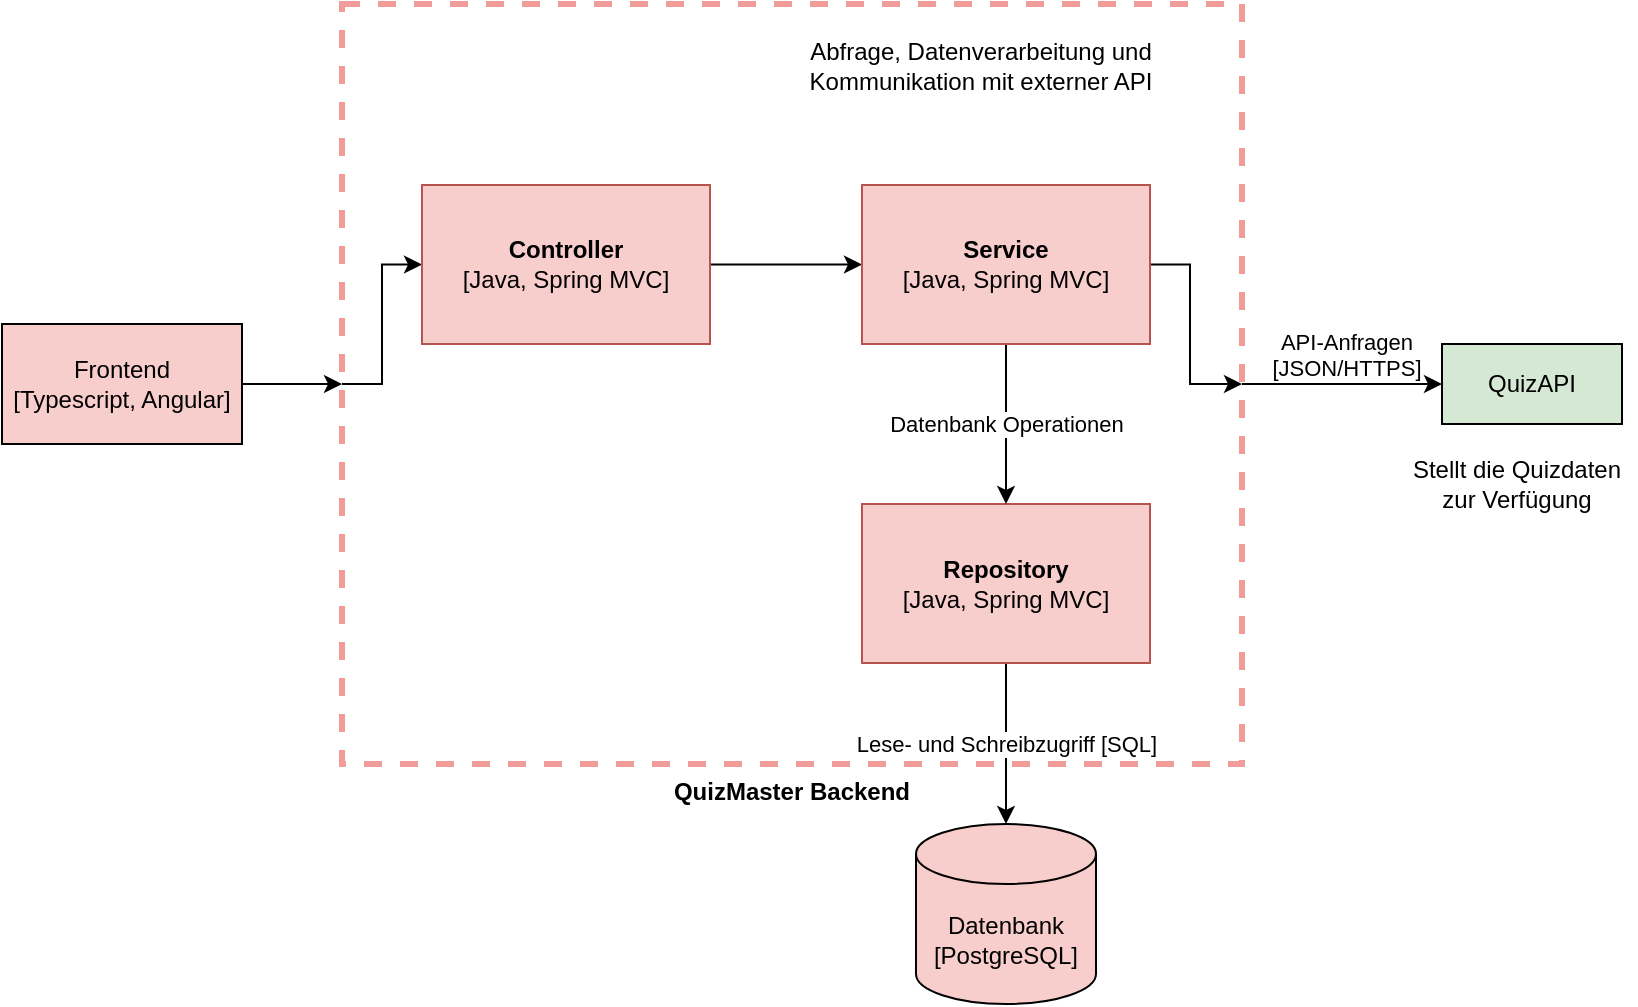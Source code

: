 <mxfile version="21.5.0" type="github">
  <diagram name="Seite-1" id="0H7Wv0I9xIKGGqjf-HuO">
    <mxGraphModel dx="1562" dy="826" grid="1" gridSize="10" guides="1" tooltips="1" connect="1" arrows="1" fold="1" page="1" pageScale="1" pageWidth="827" pageHeight="1169" math="0" shadow="0">
      <root>
        <mxCell id="0" />
        <mxCell id="1" parent="0" />
        <mxCell id="5vWt6P3W-9Mnp_LDG-WE-1" style="edgeStyle=orthogonalEdgeStyle;rounded=0;orthogonalLoop=1;jettySize=auto;html=1;exitX=1;exitY=0.5;exitDx=0;exitDy=0;entryX=0;entryY=0.5;entryDx=0;entryDy=0;fontColor=#000000;strokeColor=#000000;" edge="1" parent="1" source="5vWt6P3W-9Mnp_LDG-WE-4" target="5vWt6P3W-9Mnp_LDG-WE-5">
          <mxGeometry relative="1" as="geometry" />
        </mxCell>
        <mxCell id="5vWt6P3W-9Mnp_LDG-WE-2" value="&lt;div&gt;API-Anfragen&lt;/div&gt;&lt;div&gt;[JSON/HTTPS]&lt;br&gt;&lt;/div&gt;" style="edgeLabel;html=1;align=center;verticalAlign=bottom;resizable=0;points=[];fontColor=#000000;labelPosition=center;verticalLabelPosition=top;" vertex="1" connectable="0" parent="5vWt6P3W-9Mnp_LDG-WE-1">
          <mxGeometry x="-0.191" y="-4" relative="1" as="geometry">
            <mxPoint x="11" y="-4" as="offset" />
          </mxGeometry>
        </mxCell>
        <mxCell id="5vWt6P3W-9Mnp_LDG-WE-23" style="edgeStyle=orthogonalEdgeStyle;rounded=0;orthogonalLoop=1;jettySize=auto;html=1;exitX=0;exitY=0.5;exitDx=0;exitDy=0;entryX=0;entryY=0.5;entryDx=0;entryDy=0;" edge="1" parent="1" source="5vWt6P3W-9Mnp_LDG-WE-4" target="5vWt6P3W-9Mnp_LDG-WE-19">
          <mxGeometry relative="1" as="geometry">
            <Array as="points">
              <mxPoint x="200" y="250" />
              <mxPoint x="200" y="190" />
            </Array>
          </mxGeometry>
        </mxCell>
        <mxCell id="5vWt6P3W-9Mnp_LDG-WE-4" value="QuizMaster Backend" style="rounded=0;whiteSpace=wrap;html=1;fontStyle=1;fillColor=none;strokeColor=#F19C99;dashed=1;strokeWidth=3;labelPosition=center;verticalLabelPosition=bottom;align=center;verticalAlign=top;" vertex="1" parent="1">
          <mxGeometry x="180" y="60" width="450" height="380" as="geometry" />
        </mxCell>
        <mxCell id="5vWt6P3W-9Mnp_LDG-WE-5" value="QuizAPI" style="rounded=0;whiteSpace=wrap;html=1;fillColor=#d5e8d4;strokeColor=#000000;" vertex="1" parent="1">
          <mxGeometry x="730" y="230" width="90" height="40" as="geometry" />
        </mxCell>
        <mxCell id="5vWt6P3W-9Mnp_LDG-WE-8" value="&lt;div&gt;Stellt die Quizdaten&lt;/div&gt;&lt;div&gt;zur Verfügung&lt;/div&gt;" style="text;html=1;align=center;verticalAlign=middle;resizable=0;points=[];autosize=1;strokeColor=none;fillColor=none;fontColor=#000000;" vertex="1" parent="1">
          <mxGeometry x="707" y="280" width="120" height="40" as="geometry" />
        </mxCell>
        <mxCell id="5vWt6P3W-9Mnp_LDG-WE-9" value="&lt;div&gt;Datenbank&lt;/div&gt;&lt;div&gt;[PostgreSQL]&lt;br&gt;&lt;/div&gt;" style="shape=cylinder3;whiteSpace=wrap;html=1;boundedLbl=1;backgroundOutline=1;size=15;fillColor=#F8CECC;" vertex="1" parent="1">
          <mxGeometry x="467" y="470" width="90" height="90" as="geometry" />
        </mxCell>
        <mxCell id="5vWt6P3W-9Mnp_LDG-WE-18" style="edgeStyle=orthogonalEdgeStyle;rounded=0;orthogonalLoop=1;jettySize=auto;html=1;exitX=1;exitY=0.5;exitDx=0;exitDy=0;entryX=0;entryY=0.5;entryDx=0;entryDy=0;" edge="1" parent="1" source="5vWt6P3W-9Mnp_LDG-WE-11" target="5vWt6P3W-9Mnp_LDG-WE-4">
          <mxGeometry relative="1" as="geometry" />
        </mxCell>
        <mxCell id="5vWt6P3W-9Mnp_LDG-WE-11" value="&lt;div&gt;Frontend&lt;/div&gt;&lt;div&gt;[Typescript, Angular]&lt;br&gt;&lt;/div&gt;" style="rounded=0;whiteSpace=wrap;html=1;fillColor=#F8CECC;" vertex="1" parent="1">
          <mxGeometry x="10" y="220" width="120" height="60" as="geometry" />
        </mxCell>
        <mxCell id="5vWt6P3W-9Mnp_LDG-WE-12" value="Lese- und Schreibzugriff [SQL]" style="edgeStyle=orthogonalEdgeStyle;rounded=0;orthogonalLoop=1;jettySize=auto;html=1;entryX=0.5;entryY=0;entryDx=0;entryDy=0;entryPerimeter=0;exitX=0.5;exitY=1;exitDx=0;exitDy=0;" edge="1" parent="1" source="5vWt6P3W-9Mnp_LDG-WE-14" target="5vWt6P3W-9Mnp_LDG-WE-9">
          <mxGeometry relative="1" as="geometry">
            <mxPoint x="500" y="440" as="sourcePoint" />
          </mxGeometry>
        </mxCell>
        <mxCell id="5vWt6P3W-9Mnp_LDG-WE-13" style="edgeStyle=orthogonalEdgeStyle;rounded=0;orthogonalLoop=1;jettySize=auto;html=1;exitX=1;exitY=0.5;exitDx=0;exitDy=0;entryX=1;entryY=0.5;entryDx=0;entryDy=0;" edge="1" parent="1" source="5vWt6P3W-9Mnp_LDG-WE-20" target="5vWt6P3W-9Mnp_LDG-WE-4">
          <mxGeometry relative="1" as="geometry" />
        </mxCell>
        <mxCell id="5vWt6P3W-9Mnp_LDG-WE-14" value="&lt;div&gt;&lt;b&gt;Repository&lt;/b&gt;&lt;/div&gt;&lt;div&gt;[Java, Spring MVC]&lt;br&gt;&lt;/div&gt;" style="rounded=0;whiteSpace=wrap;html=1;fillColor=#f8cecc;strokeColor=#b85450;" vertex="1" parent="1">
          <mxGeometry x="440" y="310" width="144" height="79.5" as="geometry" />
        </mxCell>
        <mxCell id="5vWt6P3W-9Mnp_LDG-WE-16" value="&lt;div&gt;Abfrage, Datenverarbeitung und&lt;br&gt;&lt;/div&gt;&lt;div&gt;Kommunikation mit externer API&lt;/div&gt;" style="text;html=1;align=center;verticalAlign=middle;resizable=0;points=[];autosize=1;strokeColor=none;fillColor=none;fontColor=#000000;" vertex="1" parent="1">
          <mxGeometry x="404" y="70.5" width="190" height="40" as="geometry" />
        </mxCell>
        <mxCell id="5vWt6P3W-9Mnp_LDG-WE-21" style="edgeStyle=orthogonalEdgeStyle;rounded=0;orthogonalLoop=1;jettySize=auto;html=1;exitX=1;exitY=0.5;exitDx=0;exitDy=0;entryX=0;entryY=0.5;entryDx=0;entryDy=0;" edge="1" parent="1" source="5vWt6P3W-9Mnp_LDG-WE-19" target="5vWt6P3W-9Mnp_LDG-WE-20">
          <mxGeometry relative="1" as="geometry" />
        </mxCell>
        <mxCell id="5vWt6P3W-9Mnp_LDG-WE-19" value="&lt;div&gt;&lt;b&gt;Controller&lt;/b&gt;&lt;/div&gt;&lt;div&gt;[Java, Spring MVC]&lt;br&gt;&lt;/div&gt;" style="rounded=0;whiteSpace=wrap;html=1;fillColor=#f8cecc;strokeColor=#b85450;" vertex="1" parent="1">
          <mxGeometry x="220" y="150.5" width="144" height="79.5" as="geometry" />
        </mxCell>
        <mxCell id="5vWt6P3W-9Mnp_LDG-WE-22" value="Datenbank Operationen" style="edgeStyle=orthogonalEdgeStyle;rounded=0;orthogonalLoop=1;jettySize=auto;html=1;exitX=0.5;exitY=1;exitDx=0;exitDy=0;entryX=0.5;entryY=0;entryDx=0;entryDy=0;" edge="1" parent="1" source="5vWt6P3W-9Mnp_LDG-WE-20" target="5vWt6P3W-9Mnp_LDG-WE-14">
          <mxGeometry relative="1" as="geometry" />
        </mxCell>
        <mxCell id="5vWt6P3W-9Mnp_LDG-WE-20" value="&lt;div&gt;&lt;b&gt;Service&lt;/b&gt;&lt;/div&gt;&lt;div&gt;[Java, Spring MVC]&lt;br&gt;&lt;/div&gt;" style="rounded=0;whiteSpace=wrap;html=1;fillColor=#f8cecc;strokeColor=#b85450;" vertex="1" parent="1">
          <mxGeometry x="440" y="150.5" width="144" height="79.5" as="geometry" />
        </mxCell>
      </root>
    </mxGraphModel>
  </diagram>
</mxfile>
